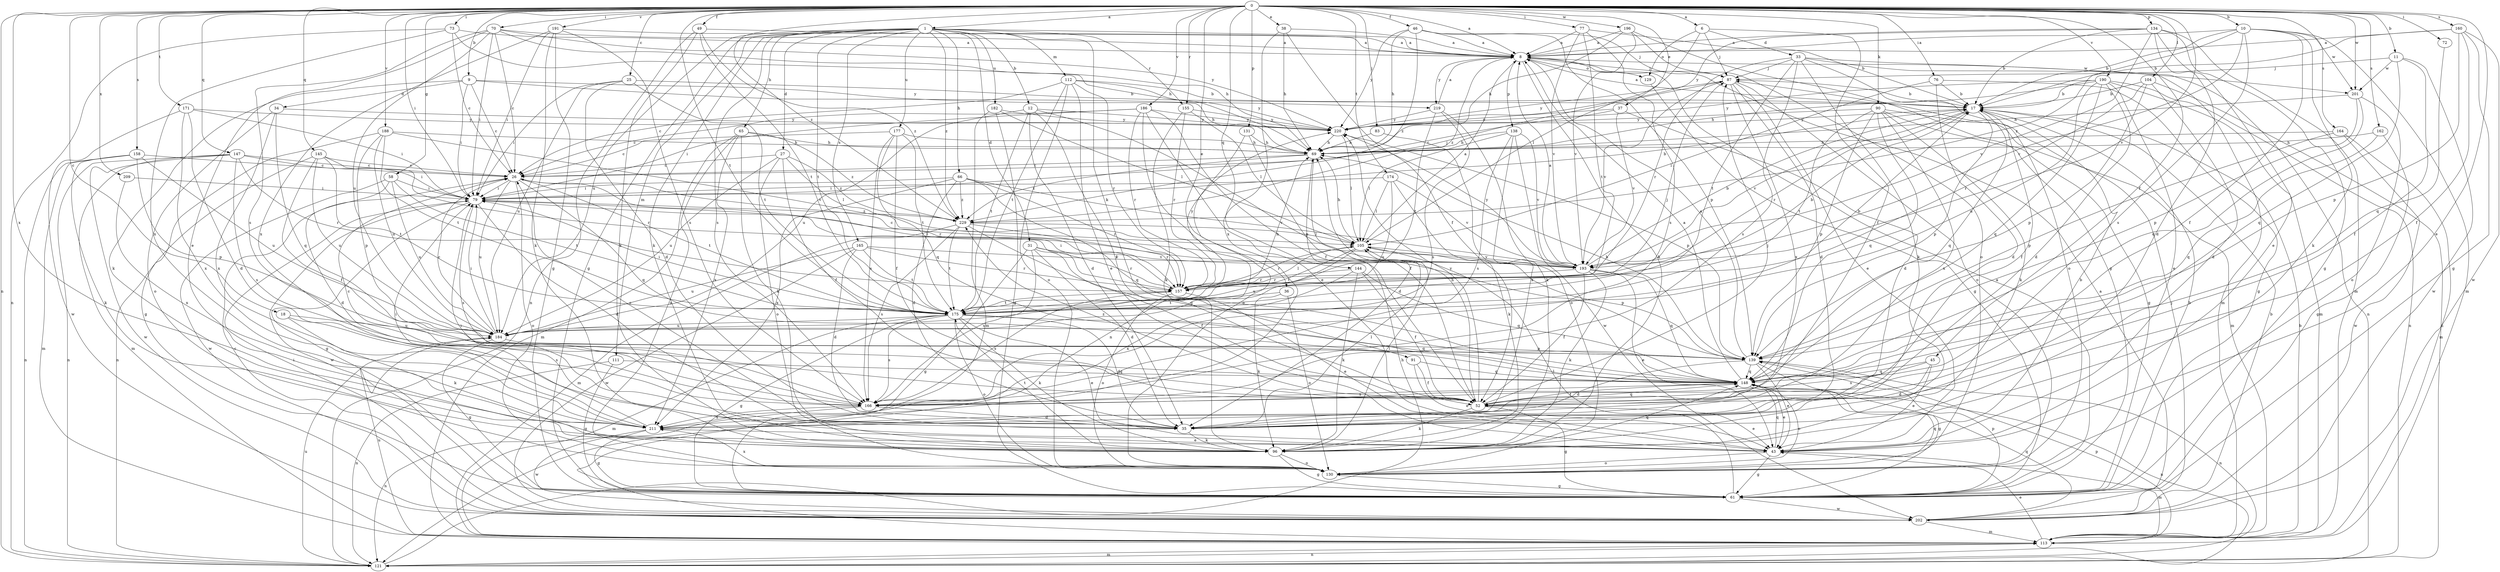 strict digraph  {
0;
1;
6;
8;
9;
10;
11;
12;
17;
18;
25;
26;
27;
31;
33;
34;
35;
36;
37;
38;
43;
45;
46;
49;
52;
58;
61;
65;
66;
69;
70;
72;
73;
76;
77;
79;
83;
87;
90;
91;
96;
104;
105;
111;
112;
113;
121;
129;
130;
131;
134;
138;
139;
144;
145;
147;
148;
155;
157;
158;
160;
162;
164;
165;
166;
171;
174;
175;
177;
182;
184;
186;
188;
190;
191;
193;
196;
201;
202;
209;
211;
219;
220;
229;
0 -> 1  [label=a];
0 -> 6  [label=a];
0 -> 8  [label=a];
0 -> 9  [label=b];
0 -> 10  [label=b];
0 -> 11  [label=b];
0 -> 18  [label=c];
0 -> 25  [label=c];
0 -> 36  [label=e];
0 -> 37  [label=e];
0 -> 38  [label=e];
0 -> 43  [label=e];
0 -> 45  [label=f];
0 -> 46  [label=f];
0 -> 49  [label=f];
0 -> 58  [label=g];
0 -> 70  [label=i];
0 -> 72  [label=i];
0 -> 73  [label=i];
0 -> 76  [label=i];
0 -> 77  [label=i];
0 -> 79  [label=i];
0 -> 83  [label=j];
0 -> 90  [label=k];
0 -> 104  [label=l];
0 -> 121  [label=n];
0 -> 131  [label=p];
0 -> 134  [label=p];
0 -> 144  [label=q];
0 -> 145  [label=q];
0 -> 147  [label=q];
0 -> 155  [label=r];
0 -> 158  [label=s];
0 -> 160  [label=s];
0 -> 162  [label=s];
0 -> 164  [label=s];
0 -> 171  [label=t];
0 -> 174  [label=t];
0 -> 175  [label=t];
0 -> 186  [label=v];
0 -> 188  [label=v];
0 -> 190  [label=v];
0 -> 191  [label=v];
0 -> 193  [label=v];
0 -> 196  [label=w];
0 -> 201  [label=w];
0 -> 209  [label=x];
0 -> 211  [label=x];
0 -> 229  [label=z];
1 -> 8  [label=a];
1 -> 12  [label=b];
1 -> 27  [label=d];
1 -> 31  [label=d];
1 -> 61  [label=g];
1 -> 65  [label=h];
1 -> 66  [label=h];
1 -> 91  [label=k];
1 -> 96  [label=k];
1 -> 111  [label=m];
1 -> 112  [label=m];
1 -> 155  [label=r];
1 -> 165  [label=s];
1 -> 166  [label=s];
1 -> 175  [label=t];
1 -> 177  [label=u];
1 -> 182  [label=u];
1 -> 184  [label=u];
1 -> 229  [label=z];
6 -> 33  [label=d];
6 -> 52  [label=f];
6 -> 87  [label=j];
6 -> 105  [label=l];
6 -> 129  [label=o];
8 -> 87  [label=j];
8 -> 96  [label=k];
8 -> 129  [label=o];
8 -> 138  [label=p];
8 -> 201  [label=w];
8 -> 219  [label=y];
8 -> 229  [label=z];
9 -> 26  [label=c];
9 -> 34  [label=d];
9 -> 69  [label=h];
9 -> 79  [label=i];
9 -> 96  [label=k];
9 -> 219  [label=y];
10 -> 8  [label=a];
10 -> 17  [label=b];
10 -> 52  [label=f];
10 -> 96  [label=k];
10 -> 113  [label=m];
10 -> 166  [label=s];
10 -> 193  [label=v];
10 -> 201  [label=w];
10 -> 229  [label=z];
11 -> 52  [label=f];
11 -> 87  [label=j];
11 -> 148  [label=q];
11 -> 201  [label=w];
11 -> 202  [label=w];
12 -> 35  [label=d];
12 -> 52  [label=f];
12 -> 139  [label=p];
12 -> 175  [label=t];
12 -> 184  [label=u];
12 -> 220  [label=y];
17 -> 8  [label=a];
17 -> 52  [label=f];
17 -> 139  [label=p];
17 -> 148  [label=q];
17 -> 157  [label=r];
17 -> 193  [label=v];
17 -> 220  [label=y];
18 -> 96  [label=k];
18 -> 166  [label=s];
18 -> 184  [label=u];
25 -> 17  [label=b];
25 -> 35  [label=d];
25 -> 79  [label=i];
25 -> 175  [label=t];
25 -> 184  [label=u];
26 -> 79  [label=i];
26 -> 130  [label=o];
26 -> 148  [label=q];
26 -> 157  [label=r];
26 -> 175  [label=t];
26 -> 184  [label=u];
27 -> 26  [label=c];
27 -> 52  [label=f];
27 -> 105  [label=l];
27 -> 130  [label=o];
27 -> 184  [label=u];
27 -> 229  [label=z];
31 -> 35  [label=d];
31 -> 52  [label=f];
31 -> 61  [label=g];
31 -> 157  [label=r];
31 -> 166  [label=s];
31 -> 193  [label=v];
33 -> 87  [label=j];
33 -> 96  [label=k];
33 -> 113  [label=m];
33 -> 121  [label=n];
33 -> 130  [label=o];
33 -> 157  [label=r];
33 -> 166  [label=s];
33 -> 175  [label=t];
34 -> 130  [label=o];
34 -> 148  [label=q];
34 -> 211  [label=x];
34 -> 220  [label=y];
35 -> 26  [label=c];
35 -> 96  [label=k];
35 -> 105  [label=l];
36 -> 96  [label=k];
36 -> 130  [label=o];
36 -> 175  [label=t];
37 -> 26  [label=c];
37 -> 35  [label=d];
37 -> 193  [label=v];
37 -> 220  [label=y];
38 -> 8  [label=a];
38 -> 52  [label=f];
38 -> 69  [label=h];
38 -> 211  [label=x];
43 -> 17  [label=b];
43 -> 61  [label=g];
43 -> 79  [label=i];
43 -> 113  [label=m];
43 -> 130  [label=o];
43 -> 148  [label=q];
45 -> 35  [label=d];
45 -> 43  [label=e];
45 -> 148  [label=q];
45 -> 166  [label=s];
46 -> 8  [label=a];
46 -> 69  [label=h];
46 -> 87  [label=j];
46 -> 139  [label=p];
46 -> 220  [label=y];
46 -> 229  [label=z];
49 -> 8  [label=a];
49 -> 96  [label=k];
49 -> 121  [label=n];
49 -> 175  [label=t];
49 -> 229  [label=z];
52 -> 43  [label=e];
52 -> 61  [label=g];
52 -> 69  [label=h];
52 -> 87  [label=j];
52 -> 96  [label=k];
52 -> 148  [label=q];
52 -> 220  [label=y];
52 -> 229  [label=z];
58 -> 35  [label=d];
58 -> 79  [label=i];
58 -> 175  [label=t];
58 -> 184  [label=u];
58 -> 202  [label=w];
61 -> 8  [label=a];
61 -> 17  [label=b];
61 -> 105  [label=l];
61 -> 139  [label=p];
61 -> 202  [label=w];
65 -> 69  [label=h];
65 -> 96  [label=k];
65 -> 113  [label=m];
65 -> 130  [label=o];
65 -> 211  [label=x];
65 -> 229  [label=z];
66 -> 35  [label=d];
66 -> 79  [label=i];
66 -> 148  [label=q];
66 -> 157  [label=r];
66 -> 193  [label=v];
66 -> 211  [label=x];
66 -> 229  [label=z];
69 -> 26  [label=c];
69 -> 35  [label=d];
69 -> 229  [label=z];
70 -> 8  [label=a];
70 -> 26  [label=c];
70 -> 43  [label=e];
70 -> 69  [label=h];
70 -> 79  [label=i];
70 -> 166  [label=s];
70 -> 184  [label=u];
70 -> 220  [label=y];
72 -> 148  [label=q];
73 -> 8  [label=a];
73 -> 26  [label=c];
73 -> 69  [label=h];
73 -> 121  [label=n];
73 -> 211  [label=x];
76 -> 17  [label=b];
76 -> 35  [label=d];
76 -> 61  [label=g];
76 -> 105  [label=l];
77 -> 8  [label=a];
77 -> 17  [label=b];
77 -> 166  [label=s];
77 -> 175  [label=t];
77 -> 193  [label=v];
79 -> 17  [label=b];
79 -> 35  [label=d];
79 -> 61  [label=g];
79 -> 87  [label=j];
79 -> 166  [label=s];
79 -> 202  [label=w];
79 -> 229  [label=z];
83 -> 69  [label=h];
83 -> 130  [label=o];
87 -> 17  [label=b];
87 -> 35  [label=d];
87 -> 43  [label=e];
87 -> 130  [label=o];
87 -> 193  [label=v];
87 -> 211  [label=x];
87 -> 220  [label=y];
90 -> 61  [label=g];
90 -> 96  [label=k];
90 -> 113  [label=m];
90 -> 139  [label=p];
90 -> 148  [label=q];
90 -> 175  [label=t];
90 -> 211  [label=x];
90 -> 220  [label=y];
91 -> 43  [label=e];
91 -> 52  [label=f];
91 -> 148  [label=q];
96 -> 61  [label=g];
96 -> 105  [label=l];
96 -> 130  [label=o];
96 -> 148  [label=q];
96 -> 175  [label=t];
104 -> 17  [label=b];
104 -> 35  [label=d];
104 -> 121  [label=n];
104 -> 139  [label=p];
104 -> 157  [label=r];
105 -> 8  [label=a];
105 -> 69  [label=h];
105 -> 139  [label=p];
105 -> 157  [label=r];
105 -> 175  [label=t];
105 -> 184  [label=u];
105 -> 193  [label=v];
111 -> 61  [label=g];
111 -> 121  [label=n];
111 -> 148  [label=q];
112 -> 17  [label=b];
112 -> 26  [label=c];
112 -> 43  [label=e];
112 -> 130  [label=o];
112 -> 157  [label=r];
112 -> 175  [label=t];
112 -> 220  [label=y];
113 -> 17  [label=b];
113 -> 43  [label=e];
113 -> 121  [label=n];
113 -> 139  [label=p];
113 -> 184  [label=u];
121 -> 69  [label=h];
121 -> 113  [label=m];
121 -> 184  [label=u];
129 -> 61  [label=g];
130 -> 61  [label=g];
130 -> 148  [label=q];
130 -> 211  [label=x];
131 -> 52  [label=f];
131 -> 69  [label=h];
131 -> 130  [label=o];
134 -> 8  [label=a];
134 -> 17  [label=b];
134 -> 35  [label=d];
134 -> 43  [label=e];
134 -> 61  [label=g];
134 -> 113  [label=m];
134 -> 193  [label=v];
134 -> 220  [label=y];
138 -> 69  [label=h];
138 -> 105  [label=l];
138 -> 166  [label=s];
138 -> 193  [label=v];
138 -> 202  [label=w];
138 -> 211  [label=x];
139 -> 8  [label=a];
139 -> 35  [label=d];
139 -> 43  [label=e];
139 -> 61  [label=g];
139 -> 69  [label=h];
139 -> 121  [label=n];
139 -> 148  [label=q];
144 -> 52  [label=f];
144 -> 96  [label=k];
144 -> 148  [label=q];
144 -> 157  [label=r];
144 -> 211  [label=x];
145 -> 26  [label=c];
145 -> 52  [label=f];
145 -> 121  [label=n];
145 -> 157  [label=r];
145 -> 175  [label=t];
145 -> 184  [label=u];
147 -> 26  [label=c];
147 -> 79  [label=i];
147 -> 113  [label=m];
147 -> 121  [label=n];
147 -> 157  [label=r];
147 -> 166  [label=s];
147 -> 202  [label=w];
148 -> 8  [label=a];
148 -> 43  [label=e];
148 -> 52  [label=f];
148 -> 121  [label=n];
148 -> 130  [label=o];
148 -> 166  [label=s];
155 -> 96  [label=k];
155 -> 105  [label=l];
155 -> 157  [label=r];
155 -> 220  [label=y];
157 -> 17  [label=b];
157 -> 43  [label=e];
157 -> 79  [label=i];
157 -> 105  [label=l];
157 -> 130  [label=o];
157 -> 166  [label=s];
157 -> 175  [label=t];
157 -> 220  [label=y];
158 -> 26  [label=c];
158 -> 96  [label=k];
158 -> 113  [label=m];
158 -> 121  [label=n];
158 -> 139  [label=p];
158 -> 184  [label=u];
160 -> 8  [label=a];
160 -> 17  [label=b];
160 -> 52  [label=f];
160 -> 61  [label=g];
160 -> 139  [label=p];
160 -> 202  [label=w];
162 -> 61  [label=g];
162 -> 69  [label=h];
162 -> 148  [label=q];
164 -> 69  [label=h];
164 -> 113  [label=m];
164 -> 139  [label=p];
164 -> 202  [label=w];
165 -> 35  [label=d];
165 -> 157  [label=r];
165 -> 175  [label=t];
165 -> 184  [label=u];
165 -> 193  [label=v];
165 -> 202  [label=w];
166 -> 26  [label=c];
166 -> 35  [label=d];
166 -> 121  [label=n];
166 -> 211  [label=x];
171 -> 35  [label=d];
171 -> 79  [label=i];
171 -> 202  [label=w];
171 -> 211  [label=x];
171 -> 220  [label=y];
174 -> 79  [label=i];
174 -> 96  [label=k];
174 -> 105  [label=l];
174 -> 184  [label=u];
174 -> 193  [label=v];
175 -> 17  [label=b];
175 -> 35  [label=d];
175 -> 43  [label=e];
175 -> 61  [label=g];
175 -> 69  [label=h];
175 -> 79  [label=i];
175 -> 87  [label=j];
175 -> 96  [label=k];
175 -> 113  [label=m];
175 -> 130  [label=o];
175 -> 148  [label=q];
175 -> 166  [label=s];
175 -> 184  [label=u];
177 -> 26  [label=c];
177 -> 52  [label=f];
177 -> 69  [label=h];
177 -> 148  [label=q];
177 -> 166  [label=s];
177 -> 175  [label=t];
182 -> 61  [label=g];
182 -> 105  [label=l];
182 -> 113  [label=m];
182 -> 220  [label=y];
184 -> 26  [label=c];
184 -> 61  [label=g];
184 -> 79  [label=i];
184 -> 139  [label=p];
186 -> 26  [label=c];
186 -> 43  [label=e];
186 -> 52  [label=f];
186 -> 79  [label=i];
186 -> 121  [label=n];
186 -> 157  [label=r];
186 -> 220  [label=y];
188 -> 61  [label=g];
188 -> 69  [label=h];
188 -> 139  [label=p];
188 -> 175  [label=t];
188 -> 184  [label=u];
188 -> 193  [label=v];
190 -> 17  [label=b];
190 -> 35  [label=d];
190 -> 43  [label=e];
190 -> 69  [label=h];
190 -> 113  [label=m];
190 -> 121  [label=n];
190 -> 148  [label=q];
190 -> 184  [label=u];
190 -> 220  [label=y];
191 -> 8  [label=a];
191 -> 61  [label=g];
191 -> 79  [label=i];
191 -> 96  [label=k];
191 -> 166  [label=s];
191 -> 211  [label=x];
193 -> 8  [label=a];
193 -> 17  [label=b];
193 -> 26  [label=c];
193 -> 43  [label=e];
193 -> 52  [label=f];
193 -> 79  [label=i];
193 -> 96  [label=k];
193 -> 148  [label=q];
193 -> 157  [label=r];
193 -> 220  [label=y];
196 -> 8  [label=a];
196 -> 61  [label=g];
196 -> 69  [label=h];
196 -> 130  [label=o];
196 -> 193  [label=v];
201 -> 69  [label=h];
201 -> 130  [label=o];
201 -> 139  [label=p];
201 -> 148  [label=q];
202 -> 8  [label=a];
202 -> 17  [label=b];
202 -> 26  [label=c];
202 -> 79  [label=i];
202 -> 87  [label=j];
202 -> 113  [label=m];
202 -> 148  [label=q];
209 -> 79  [label=i];
209 -> 211  [label=x];
211 -> 43  [label=e];
211 -> 61  [label=g];
211 -> 79  [label=i];
211 -> 202  [label=w];
219 -> 8  [label=a];
219 -> 96  [label=k];
219 -> 166  [label=s];
219 -> 175  [label=t];
219 -> 220  [label=y];
220 -> 69  [label=h];
220 -> 105  [label=l];
220 -> 139  [label=p];
229 -> 105  [label=l];
229 -> 113  [label=m];
229 -> 148  [label=q];
229 -> 157  [label=r];
229 -> 166  [label=s];
229 -> 175  [label=t];
}
